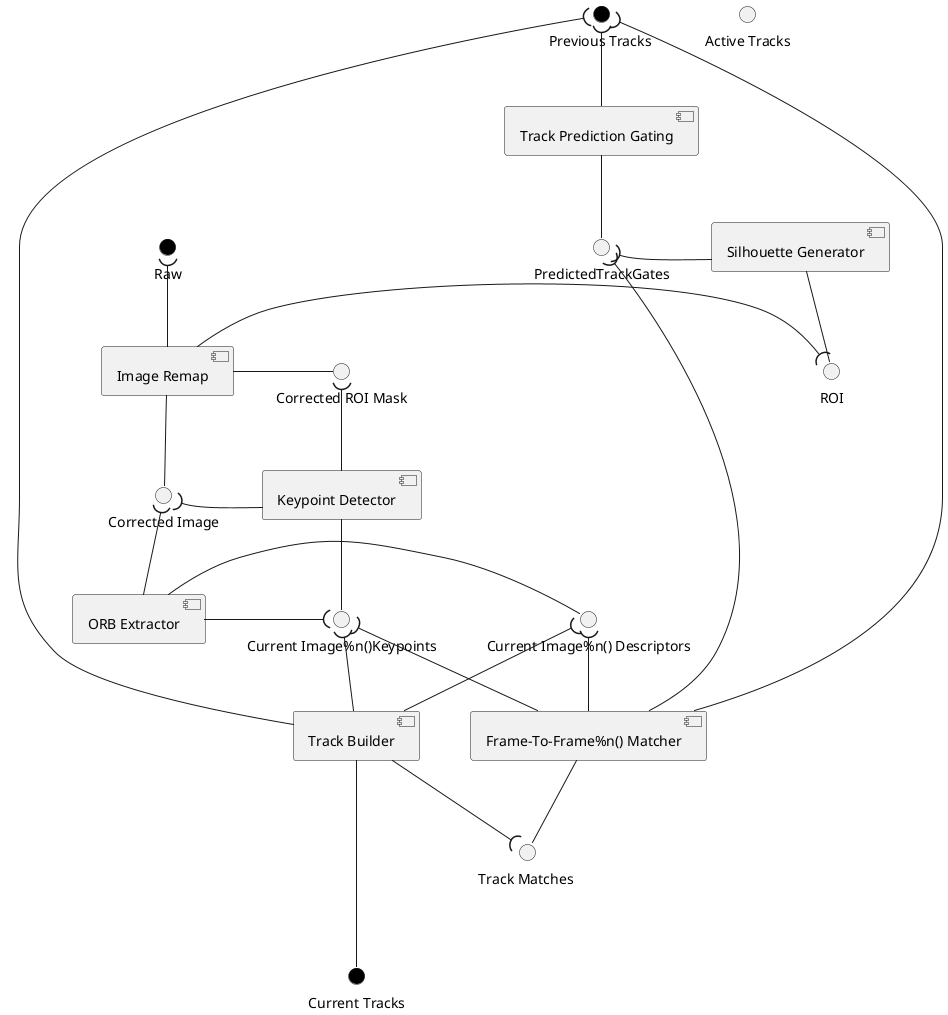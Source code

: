 {
  "sha1": "rqr3e4dg0r2jsxpolj9tkcl1tq4tbmk",
  "insertion": {
    "when": "2024-06-04T17:28:44.169Z",
    "url": "https://github.com/plantuml/plantuml/issues/140",
    "user": "plantuml@gmail.com"
  }
}
@startuml
skinparam componentStyle uml2
skinparam fixCircleLabelOverlapping true

interface "Raw" as RawImage #Black
interface "Previous Tracks " as PreviousTracks #Black

interface "Corrected Image" as CorrectedImage
interface "ROI" as RoiSilhouette
interface "Corrected ROI Mask" as CorrectedImageRoiMask
interface "Current Image%n()Keypoints" as CurrentKeypoints
interface "Current Image%n() Descriptors" as CurrentDescriptors
interface "Track Matches " as Frame2FrameTrackMatches

interface "Current Tracks" as CurrentTracks #Black
interface "Active Tracks" as ActiveTracks
    
component "Track Prediction Gating" as TrackPredictionGating
PreviousTracks )-- TrackPredictionGating
TrackPredictionGating -- PredictedTrackGates

component "Silhouette Generator" as SilhouetteGenerator
PredictedTrackGates )-right- SilhouetteGenerator
SilhouetteGenerator -- RoiSilhouette

component "Image Remap" as ImageRemap
RoiSilhouette )-right- ImageRemap
RawImage )-- ImageRemap
ImageRemap -- CorrectedImage
ImageRemap -right- CorrectedImageRoiMask

component "Keypoint Detector" as KeypointDetector
CorrectedImageRoiMask )-- KeypointDetector
CorrectedImage )-right- KeypointDetector
KeypointDetector -- CurrentKeypoints

component "ORB Extractor" as OrbExtractor
CorrectedImage )-- OrbExtractor
CurrentKeypoints )-left- OrbExtractor
OrbExtractor -left- CurrentDescriptors

component "Frame-To-Frame%n() Matcher" as Frame2FrameMatcher
PredictedTrackGates )-- Frame2FrameMatcher
PreviousTracks )-- Frame2FrameMatcher
CurrentDescriptors )-- Frame2FrameMatcher
CurrentKeypoints )-- Frame2FrameMatcher
Frame2FrameMatcher -- Frame2FrameTrackMatches

component "Track Builder" as TrackBuilder
PreviousTracks )----- TrackBuilder
CurrentDescriptors )-- TrackBuilder
CurrentKeypoints )-right- TrackBuilder
Frame2FrameTrackMatches )-left- TrackBuilder
TrackBuilder --- CurrentTracks
@enduml
